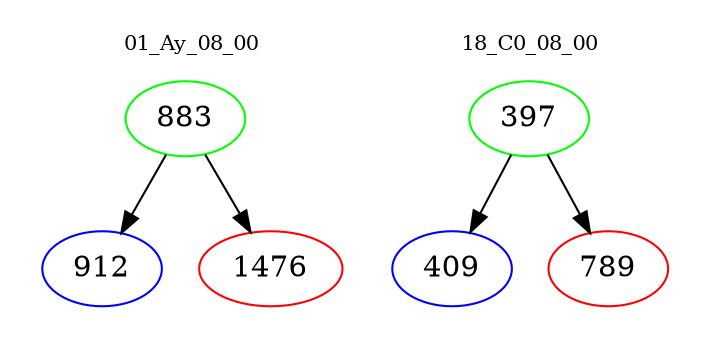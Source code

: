 digraph{
subgraph cluster_0 {
color = white
label = "01_Ay_08_00";
fontsize=10;
T0_883 [label="883", color="green"]
T0_883 -> T0_912 [color="black"]
T0_912 [label="912", color="blue"]
T0_883 -> T0_1476 [color="black"]
T0_1476 [label="1476", color="red"]
}
subgraph cluster_1 {
color = white
label = "18_C0_08_00";
fontsize=10;
T1_397 [label="397", color="green"]
T1_397 -> T1_409 [color="black"]
T1_409 [label="409", color="blue"]
T1_397 -> T1_789 [color="black"]
T1_789 [label="789", color="red"]
}
}
